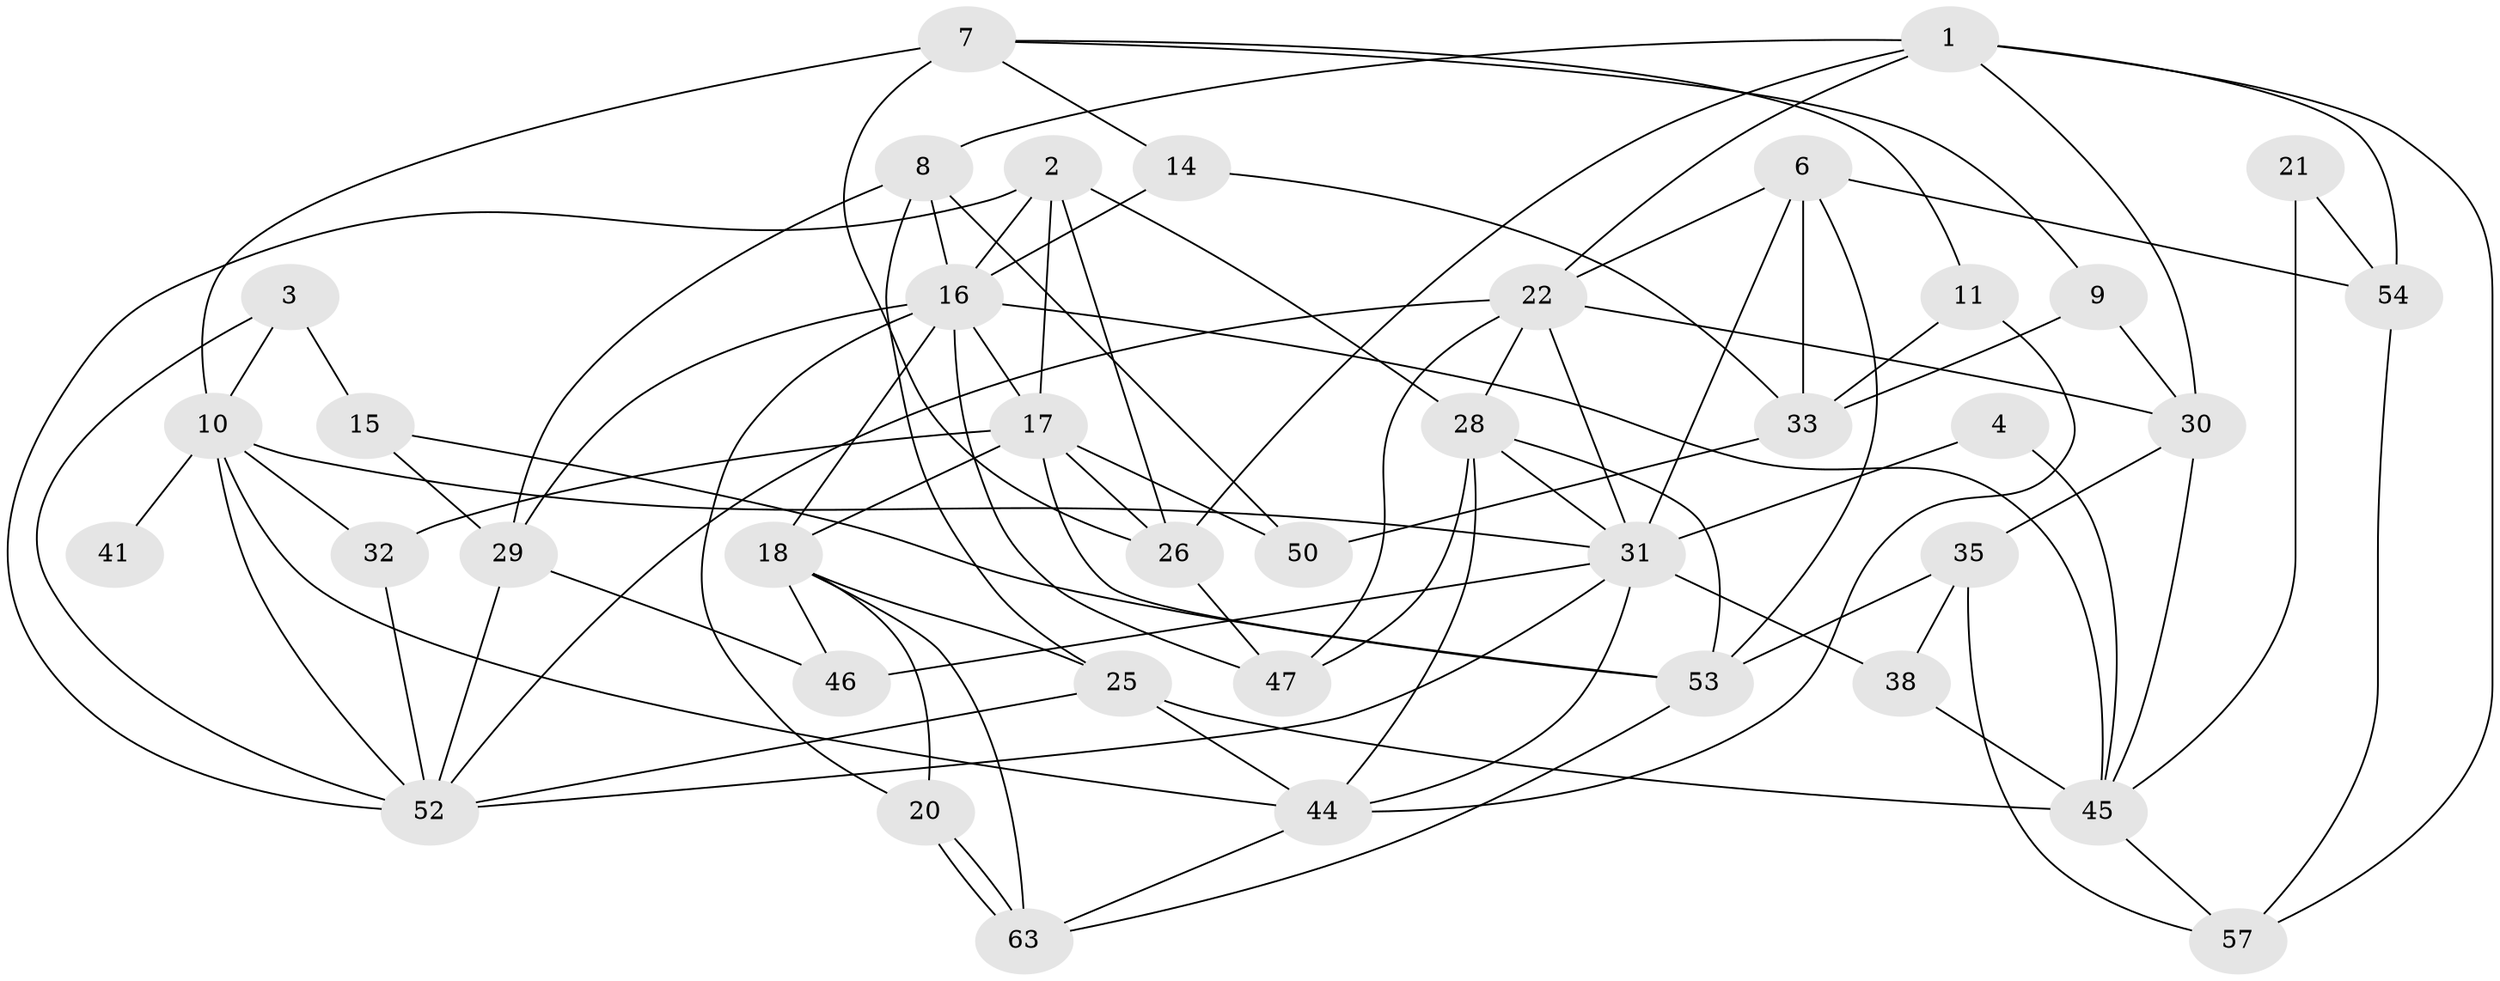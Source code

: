 // Generated by graph-tools (version 1.1) at 2025/52/02/27/25 19:52:03]
// undirected, 39 vertices, 93 edges
graph export_dot {
graph [start="1"]
  node [color=gray90,style=filled];
  1 [super="+59"];
  2 [super="+5"];
  3;
  4;
  6 [super="+13"];
  7 [super="+12"];
  8 [super="+51"];
  9 [super="+55"];
  10 [super="+48"];
  11;
  14 [super="+19"];
  15;
  16 [super="+23"];
  17 [super="+49"];
  18 [super="+24"];
  20 [super="+61"];
  21;
  22 [super="+40"];
  25 [super="+27"];
  26 [super="+37"];
  28 [super="+36"];
  29 [super="+39"];
  30;
  31 [super="+43"];
  32;
  33 [super="+34"];
  35 [super="+42"];
  38;
  41;
  44 [super="+62"];
  45 [super="+56"];
  46;
  47;
  50;
  52 [super="+58"];
  53 [super="+60"];
  54;
  57;
  63;
  1 -- 22;
  1 -- 30;
  1 -- 8;
  1 -- 26;
  1 -- 54;
  1 -- 57;
  2 -- 26;
  2 -- 17;
  2 -- 52;
  2 -- 16;
  2 -- 28;
  3 -- 52;
  3 -- 15;
  3 -- 10;
  4 -- 45;
  4 -- 31;
  6 -- 53;
  6 -- 33;
  6 -- 54;
  6 -- 31;
  6 -- 22;
  7 -- 10 [weight=2];
  7 -- 26;
  7 -- 9;
  7 -- 11;
  7 -- 14;
  8 -- 50;
  8 -- 16;
  8 -- 29;
  8 -- 25;
  9 -- 30 [weight=2];
  9 -- 33;
  10 -- 41 [weight=2];
  10 -- 52;
  10 -- 32;
  10 -- 44;
  10 -- 31;
  11 -- 33;
  11 -- 44;
  14 -- 16;
  14 -- 33;
  15 -- 53 [weight=2];
  15 -- 29;
  16 -- 45 [weight=3];
  16 -- 47;
  16 -- 29;
  16 -- 17;
  16 -- 18;
  16 -- 20;
  17 -- 32;
  17 -- 18;
  17 -- 50;
  17 -- 53;
  17 -- 26;
  18 -- 25;
  18 -- 46 [weight=2];
  18 -- 20;
  18 -- 63;
  20 -- 63;
  20 -- 63;
  21 -- 45;
  21 -- 54;
  22 -- 52;
  22 -- 47;
  22 -- 28;
  22 -- 30;
  22 -- 31;
  25 -- 45;
  25 -- 52;
  25 -- 44;
  26 -- 47;
  28 -- 53;
  28 -- 44;
  28 -- 47;
  28 -- 31;
  29 -- 52;
  29 -- 46;
  30 -- 45;
  30 -- 35;
  31 -- 46;
  31 -- 52;
  31 -- 38;
  31 -- 44;
  32 -- 52;
  33 -- 50;
  35 -- 53;
  35 -- 38;
  35 -- 57;
  38 -- 45;
  44 -- 63;
  45 -- 57;
  53 -- 63;
  54 -- 57;
}
